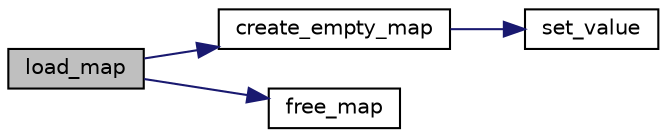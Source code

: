 digraph G
{
  edge [fontname="Helvetica",fontsize="10",labelfontname="Helvetica",labelfontsize="10"];
  node [fontname="Helvetica",fontsize="10",shape=record];
  rankdir=LR;
  Node1 [label="load_map",height=0.2,width=0.4,color="black", fillcolor="grey75", style="filled" fontcolor="black"];
  Node1 -> Node2 [color="midnightblue",fontsize="10",style="solid",fontname="Helvetica"];
  Node2 [label="create_empty_map",height=0.2,width=0.4,color="black", fillcolor="white", style="filled",URL="$group___i_s_o_m_e_t_r_i_c.html#gafbd6e8d63e4a9bffb9bae939e6f33d95",tooltip="Create an empty map."];
  Node2 -> Node3 [color="midnightblue",fontsize="10",style="solid",fontname="Helvetica"];
  Node3 [label="set_value",height=0.2,width=0.4,color="black", fillcolor="white", style="filled",URL="$group___i_s_o_m_e_t_r_i_c.html#ga8366c42e9ace1872eaad8efda0e9a244",tooltip="Set the value of a cell in a map."];
  Node1 -> Node4 [color="midnightblue",fontsize="10",style="solid",fontname="Helvetica"];
  Node4 [label="free_map",height=0.2,width=0.4,color="black", fillcolor="white", style="filled",URL="$group___i_s_o_m_e_t_r_i_c.html#gafa40b1cd0683fd3a0088d759b8f4a57b",tooltip="Free the map."];
}
